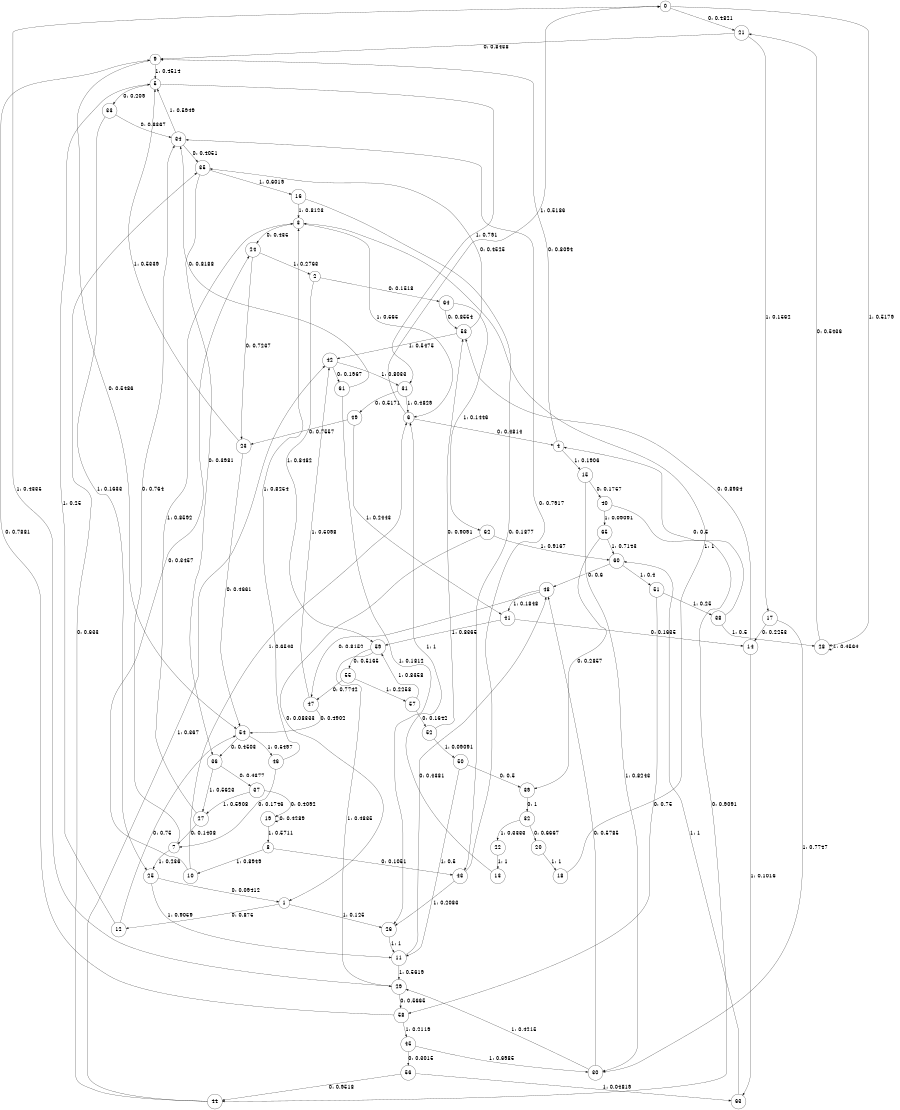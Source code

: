 digraph "ch13faceL10" {
size = "6,8.5";
ratio = "fill";
node [shape = circle];
node [fontsize = 24];
edge [fontsize = 24];
0 -> 21 [label = "0: 0.4821   "];
0 -> 28 [label = "1: 0.5179   "];
1 -> 12 [label = "0: 0.875    "];
1 -> 26 [label = "1: 0.125    "];
2 -> 64 [label = "0: 0.1518   "];
2 -> 59 [label = "1: 0.8482   "];
3 -> 24 [label = "0: 0.435    "];
3 -> 6 [label = "1: 0.565    "];
4 -> 9 [label = "0: 0.8094   "];
4 -> 15 [label = "1: 0.1906   "];
5 -> 33 [label = "0: 0.209    "];
5 -> 31 [label = "1: 0.791    "];
6 -> 4 [label = "0: 0.4814   "];
6 -> 0 [label = "1: 0.5186   "];
7 -> 34 [label = "0: 0.764    "];
7 -> 25 [label = "1: 0.236    "];
8 -> 43 [label = "0: 0.1051   "];
8 -> 10 [label = "1: 0.8949   "];
9 -> 54 [label = "0: 0.5486   "];
9 -> 5 [label = "1: 0.4514   "];
10 -> 24 [label = "0: 0.3457   "];
10 -> 6 [label = "1: 0.6543   "];
11 -> 48 [label = "0: 0.4381   "];
11 -> 29 [label = "1: 0.5619   "];
12 -> 54 [label = "0: 0.75     "];
12 -> 5 [label = "1: 0.25     "];
13 -> 6 [label = "1: 1        "];
14 -> 53 [label = "0: 0.8984   "];
14 -> 63 [label = "1: 0.1016   "];
15 -> 40 [label = "0: 0.1757   "];
15 -> 30 [label = "1: 0.8243   "];
16 -> 43 [label = "0: 0.1877   "];
16 -> 3 [label = "1: 0.8123   "];
17 -> 14 [label = "0: 0.2253   "];
17 -> 30 [label = "1: 0.7747   "];
18 -> 3 [label = "1: 1        "];
19 -> 19 [label = "0: 0.4289   "];
19 -> 8 [label = "1: 0.5711   "];
20 -> 18 [label = "1: 1        "];
21 -> 9 [label = "0: 0.8438   "];
21 -> 17 [label = "1: 0.1562   "];
22 -> 13 [label = "1: 1        "];
23 -> 54 [label = "0: 0.4661   "];
23 -> 5 [label = "1: 0.5339   "];
24 -> 23 [label = "0: 0.7237   "];
24 -> 2 [label = "1: 0.2763   "];
25 -> 1 [label = "0: 0.09412  "];
25 -> 11 [label = "1: 0.9059   "];
26 -> 11 [label = "1: 1        "];
27 -> 7 [label = "0: 0.1408   "];
27 -> 3 [label = "1: 0.8592   "];
28 -> 21 [label = "0: 0.5436   "];
28 -> 28 [label = "1: 0.4564   "];
29 -> 58 [label = "0: 0.5665   "];
29 -> 0 [label = "1: 0.4335   "];
30 -> 48 [label = "0: 0.5785   "];
30 -> 29 [label = "1: 0.4215   "];
31 -> 49 [label = "0: 0.5171   "];
31 -> 6 [label = "1: 0.4829   "];
32 -> 20 [label = "0: 0.6667   "];
32 -> 22 [label = "1: 0.3333   "];
33 -> 34 [label = "0: 0.8367   "];
33 -> 25 [label = "1: 0.1633   "];
34 -> 35 [label = "0: 0.4051   "];
34 -> 5 [label = "1: 0.5949   "];
35 -> 36 [label = "0: 0.3981   "];
35 -> 16 [label = "1: 0.6019   "];
36 -> 37 [label = "0: 0.4377   "];
36 -> 27 [label = "1: 0.5623   "];
37 -> 19 [label = "0: 0.4092   "];
37 -> 27 [label = "1: 0.5908   "];
38 -> 4 [label = "0: 0.5      "];
38 -> 28 [label = "1: 0.5      "];
39 -> 32 [label = "0: 1        "];
40 -> 44 [label = "0: 0.9091   "];
40 -> 65 [label = "1: 0.09091  "];
41 -> 14 [label = "0: 0.1635   "];
41 -> 59 [label = "1: 0.8365   "];
42 -> 61 [label = "0: 0.1967   "];
42 -> 31 [label = "1: 0.8033   "];
43 -> 34 [label = "0: 0.7917   "];
43 -> 26 [label = "1: 0.2083   "];
44 -> 35 [label = "0: 0.633    "];
44 -> 42 [label = "1: 0.367    "];
45 -> 56 [label = "0: 0.3015   "];
45 -> 30 [label = "1: 0.6985   "];
46 -> 7 [label = "0: 0.1746   "];
46 -> 3 [label = "1: 0.8254   "];
47 -> 54 [label = "0: 0.4902   "];
47 -> 42 [label = "1: 0.5098   "];
48 -> 47 [label = "0: 0.8152   "];
48 -> 41 [label = "1: 0.1848   "];
49 -> 23 [label = "0: 0.7557   "];
49 -> 41 [label = "1: 0.2443   "];
50 -> 39 [label = "0: 0.5      "];
50 -> 11 [label = "1: 0.5      "];
51 -> 58 [label = "0: 0.75     "];
51 -> 38 [label = "1: 0.25     "];
52 -> 53 [label = "0: 0.9091   "];
52 -> 50 [label = "1: 0.09091  "];
53 -> 35 [label = "0: 0.4525   "];
53 -> 42 [label = "1: 0.5475   "];
54 -> 36 [label = "0: 0.4503   "];
54 -> 46 [label = "1: 0.5497   "];
55 -> 47 [label = "0: 0.7742   "];
55 -> 57 [label = "1: 0.2258   "];
56 -> 44 [label = "0: 0.9518   "];
56 -> 63 [label = "1: 0.04819  "];
57 -> 52 [label = "0: 0.1642   "];
57 -> 59 [label = "1: 0.8358   "];
58 -> 9 [label = "0: 0.7881   "];
58 -> 45 [label = "1: 0.2119   "];
59 -> 55 [label = "0: 0.5165   "];
59 -> 29 [label = "1: 0.4835   "];
60 -> 48 [label = "0: 0.6      "];
60 -> 51 [label = "1: 0.4      "];
61 -> 34 [label = "0: 0.8188   "];
61 -> 26 [label = "1: 0.1812   "];
62 -> 1 [label = "0: 0.08333  "];
62 -> 60 [label = "1: 0.9167   "];
63 -> 60 [label = "1: 1        "];
64 -> 53 [label = "0: 0.8554   "];
64 -> 62 [label = "1: 0.1446   "];
65 -> 39 [label = "0: 0.2857   "];
65 -> 60 [label = "1: 0.7143   "];
}